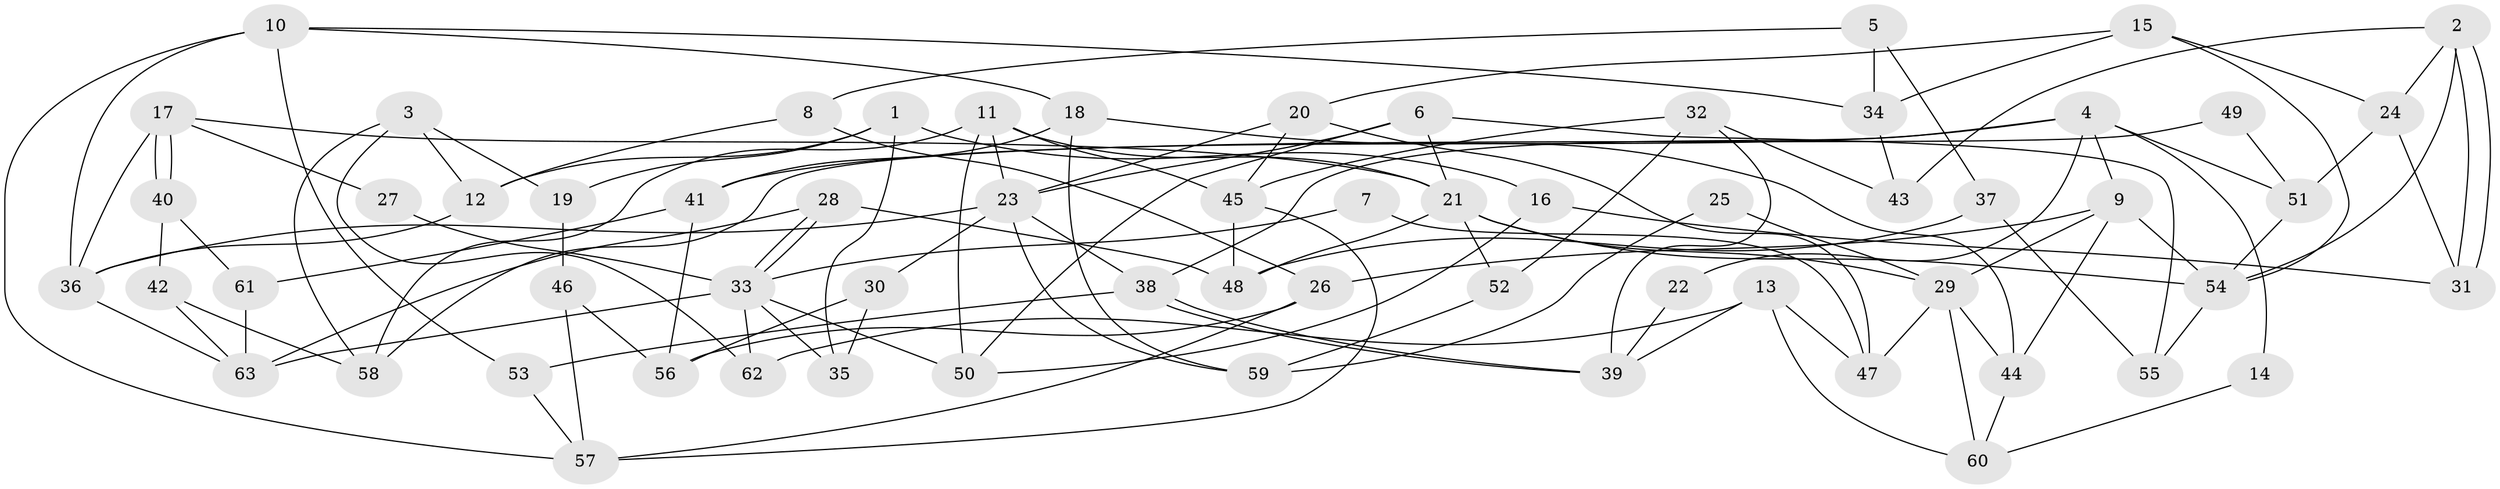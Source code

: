 // Generated by graph-tools (version 1.1) at 2025/36/03/09/25 02:36:05]
// undirected, 63 vertices, 126 edges
graph export_dot {
graph [start="1"]
  node [color=gray90,style=filled];
  1;
  2;
  3;
  4;
  5;
  6;
  7;
  8;
  9;
  10;
  11;
  12;
  13;
  14;
  15;
  16;
  17;
  18;
  19;
  20;
  21;
  22;
  23;
  24;
  25;
  26;
  27;
  28;
  29;
  30;
  31;
  32;
  33;
  34;
  35;
  36;
  37;
  38;
  39;
  40;
  41;
  42;
  43;
  44;
  45;
  46;
  47;
  48;
  49;
  50;
  51;
  52;
  53;
  54;
  55;
  56;
  57;
  58;
  59;
  60;
  61;
  62;
  63;
  1 -- 16;
  1 -- 12;
  1 -- 19;
  1 -- 35;
  2 -- 54;
  2 -- 31;
  2 -- 31;
  2 -- 24;
  2 -- 43;
  3 -- 62;
  3 -- 58;
  3 -- 12;
  3 -- 19;
  4 -- 51;
  4 -- 38;
  4 -- 9;
  4 -- 14;
  4 -- 22;
  4 -- 41;
  5 -- 8;
  5 -- 34;
  5 -- 37;
  6 -- 21;
  6 -- 23;
  6 -- 50;
  6 -- 55;
  7 -- 33;
  7 -- 47;
  8 -- 12;
  8 -- 26;
  9 -- 54;
  9 -- 26;
  9 -- 29;
  9 -- 44;
  10 -- 18;
  10 -- 36;
  10 -- 34;
  10 -- 53;
  10 -- 57;
  11 -- 23;
  11 -- 21;
  11 -- 45;
  11 -- 50;
  11 -- 58;
  12 -- 36;
  13 -- 60;
  13 -- 47;
  13 -- 39;
  13 -- 62;
  14 -- 60;
  15 -- 34;
  15 -- 20;
  15 -- 24;
  15 -- 54;
  16 -- 31;
  16 -- 50;
  17 -- 40;
  17 -- 40;
  17 -- 36;
  17 -- 21;
  17 -- 27;
  18 -- 41;
  18 -- 44;
  18 -- 59;
  19 -- 46;
  20 -- 23;
  20 -- 45;
  20 -- 47;
  21 -- 48;
  21 -- 29;
  21 -- 52;
  21 -- 54;
  22 -- 39;
  23 -- 38;
  23 -- 59;
  23 -- 30;
  23 -- 36;
  24 -- 31;
  24 -- 51;
  25 -- 59;
  25 -- 29;
  26 -- 57;
  26 -- 56;
  27 -- 33;
  28 -- 33;
  28 -- 33;
  28 -- 48;
  28 -- 63;
  29 -- 44;
  29 -- 47;
  29 -- 60;
  30 -- 35;
  30 -- 56;
  32 -- 39;
  32 -- 45;
  32 -- 43;
  32 -- 52;
  33 -- 50;
  33 -- 35;
  33 -- 62;
  33 -- 63;
  34 -- 43;
  36 -- 63;
  37 -- 55;
  37 -- 48;
  38 -- 39;
  38 -- 39;
  38 -- 53;
  40 -- 61;
  40 -- 42;
  41 -- 56;
  41 -- 61;
  42 -- 63;
  42 -- 58;
  44 -- 60;
  45 -- 57;
  45 -- 48;
  46 -- 56;
  46 -- 57;
  49 -- 58;
  49 -- 51;
  51 -- 54;
  52 -- 59;
  53 -- 57;
  54 -- 55;
  61 -- 63;
}
